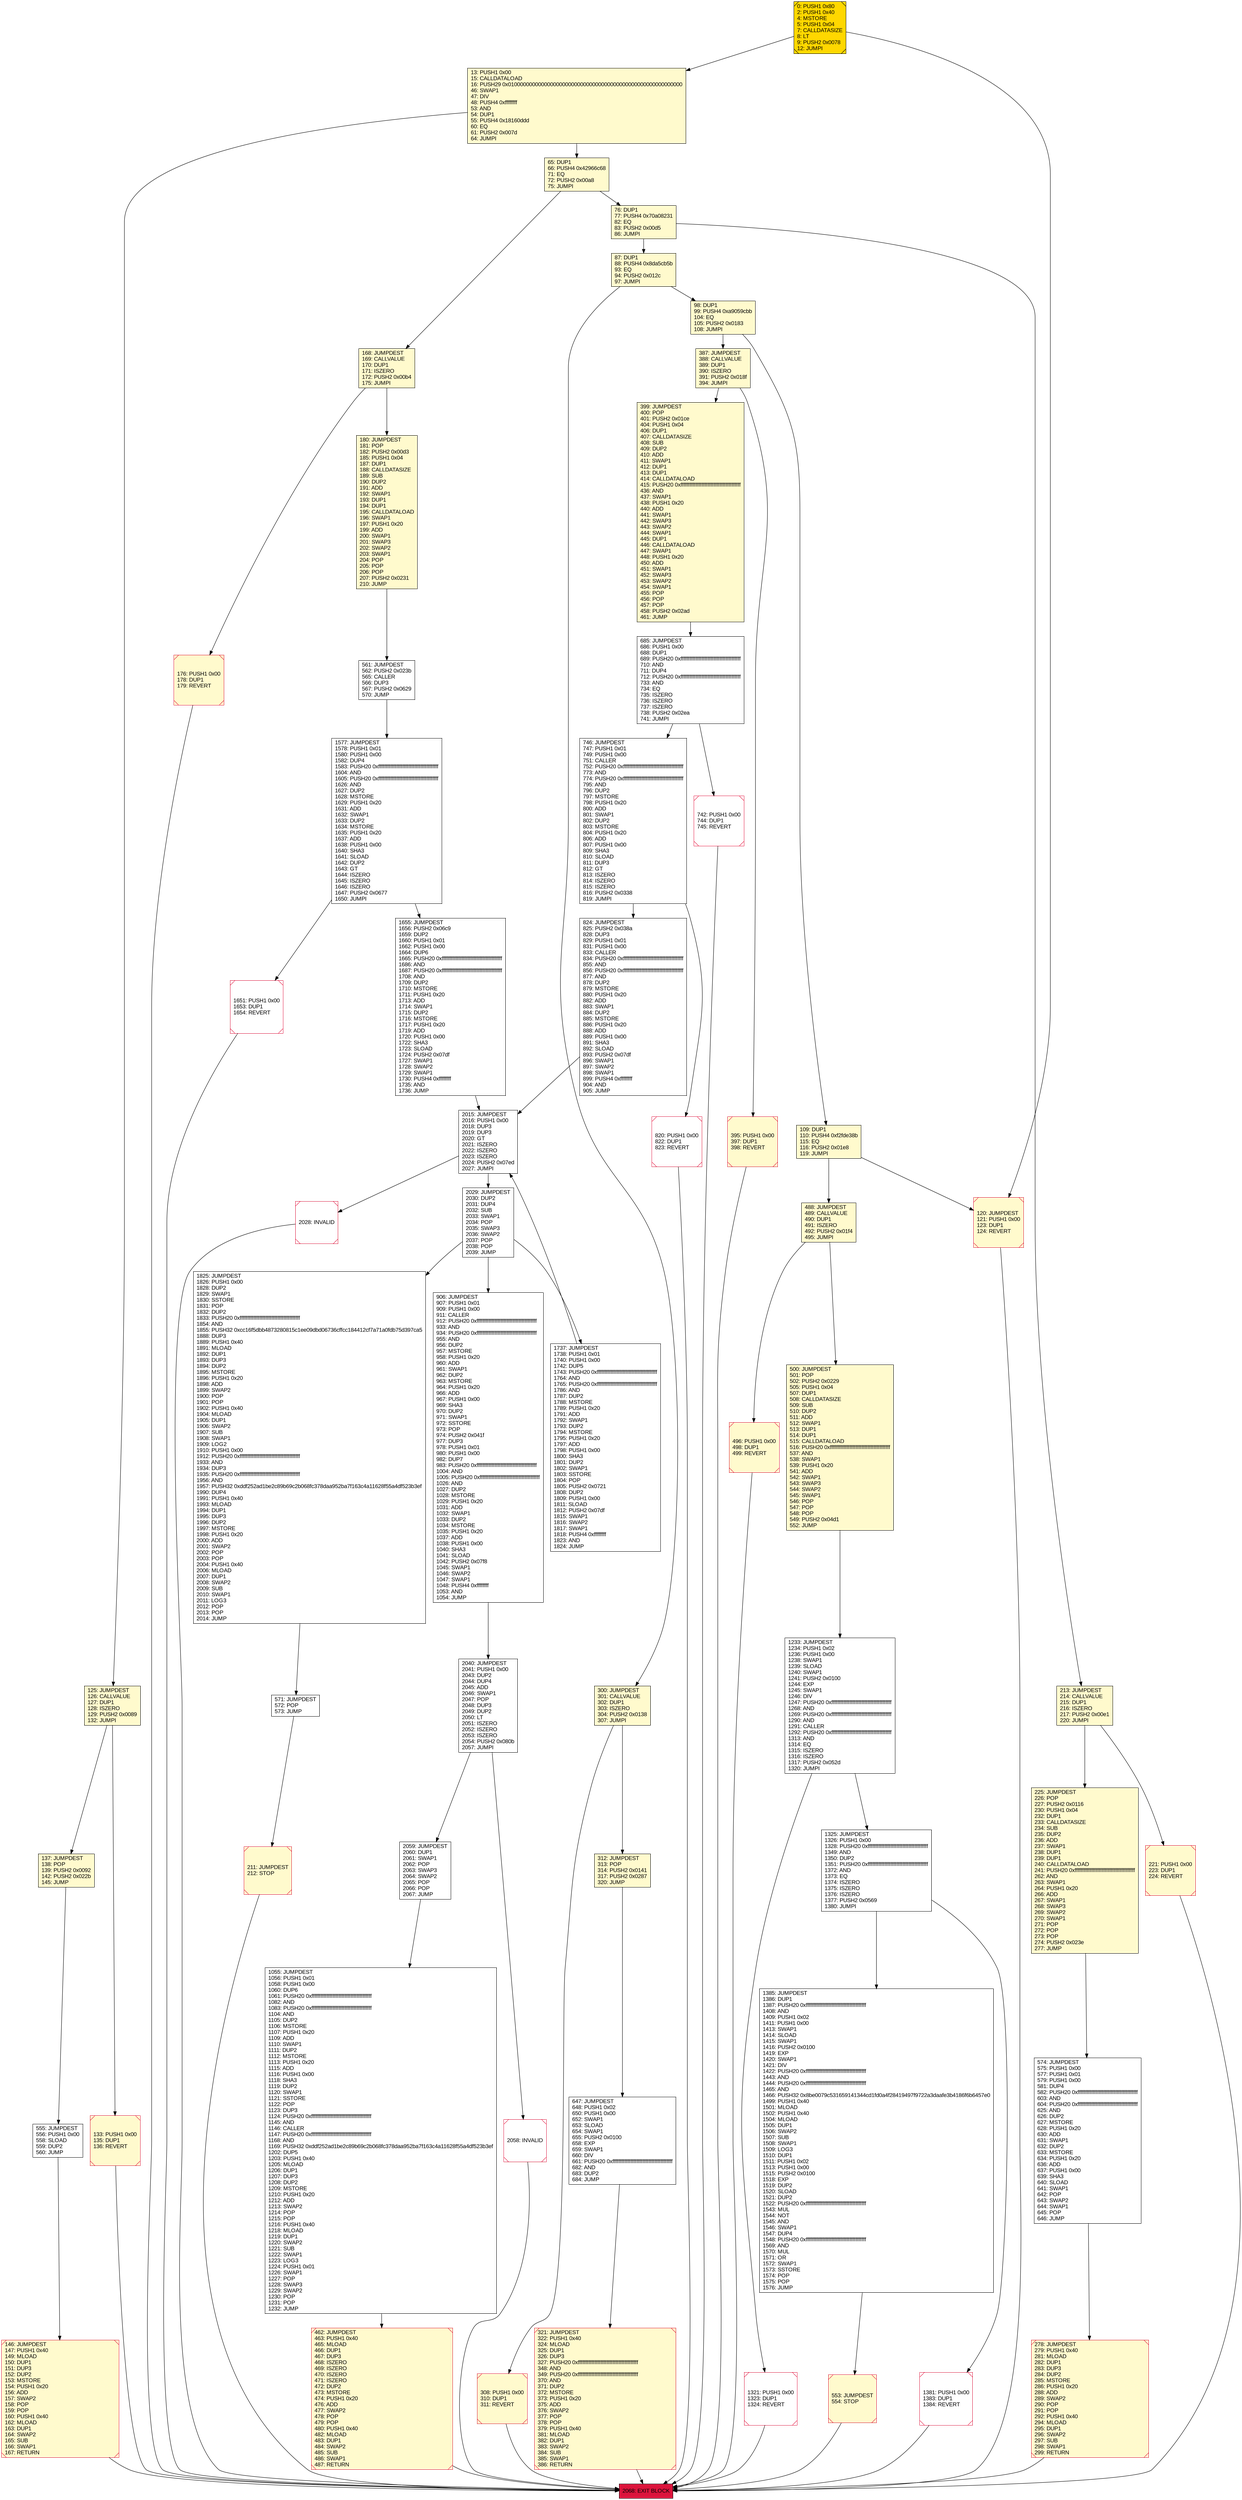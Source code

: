 digraph G {
bgcolor=transparent rankdir=UD;
node [shape=box style=filled color=black fillcolor=white fontname=arial fontcolor=black];
213 [label="213: JUMPDEST\l214: CALLVALUE\l215: DUP1\l216: ISZERO\l217: PUSH2 0x00e1\l220: JUMPI\l" fillcolor=lemonchiffon ];
1321 [label="1321: PUSH1 0x00\l1323: DUP1\l1324: REVERT\l" shape=Msquare color=crimson ];
2059 [label="2059: JUMPDEST\l2060: DUP1\l2061: SWAP1\l2062: POP\l2063: SWAP3\l2064: SWAP2\l2065: POP\l2066: POP\l2067: JUMP\l" ];
488 [label="488: JUMPDEST\l489: CALLVALUE\l490: DUP1\l491: ISZERO\l492: PUSH2 0x01f4\l495: JUMPI\l" fillcolor=lemonchiffon ];
176 [label="176: PUSH1 0x00\l178: DUP1\l179: REVERT\l" fillcolor=lemonchiffon shape=Msquare color=crimson ];
321 [label="321: JUMPDEST\l322: PUSH1 0x40\l324: MLOAD\l325: DUP1\l326: DUP3\l327: PUSH20 0xffffffffffffffffffffffffffffffffffffffff\l348: AND\l349: PUSH20 0xffffffffffffffffffffffffffffffffffffffff\l370: AND\l371: DUP2\l372: MSTORE\l373: PUSH1 0x20\l375: ADD\l376: SWAP2\l377: POP\l378: POP\l379: PUSH1 0x40\l381: MLOAD\l382: DUP1\l383: SWAP2\l384: SUB\l385: SWAP1\l386: RETURN\l" fillcolor=lemonchiffon shape=Msquare color=crimson ];
2068 [label="2068: EXIT BLOCK\l" fillcolor=crimson ];
308 [label="308: PUSH1 0x00\l310: DUP1\l311: REVERT\l" fillcolor=lemonchiffon shape=Msquare color=crimson ];
820 [label="820: PUSH1 0x00\l822: DUP1\l823: REVERT\l" shape=Msquare color=crimson ];
561 [label="561: JUMPDEST\l562: PUSH2 0x023b\l565: CALLER\l566: DUP3\l567: PUSH2 0x0629\l570: JUMP\l" ];
555 [label="555: JUMPDEST\l556: PUSH1 0x00\l558: SLOAD\l559: DUP2\l560: JUMP\l" ];
312 [label="312: JUMPDEST\l313: POP\l314: PUSH2 0x0141\l317: PUSH2 0x0287\l320: JUMP\l" fillcolor=lemonchiffon ];
399 [label="399: JUMPDEST\l400: POP\l401: PUSH2 0x01ce\l404: PUSH1 0x04\l406: DUP1\l407: CALLDATASIZE\l408: SUB\l409: DUP2\l410: ADD\l411: SWAP1\l412: DUP1\l413: DUP1\l414: CALLDATALOAD\l415: PUSH20 0xffffffffffffffffffffffffffffffffffffffff\l436: AND\l437: SWAP1\l438: PUSH1 0x20\l440: ADD\l441: SWAP1\l442: SWAP3\l443: SWAP2\l444: SWAP1\l445: DUP1\l446: CALLDATALOAD\l447: SWAP1\l448: PUSH1 0x20\l450: ADD\l451: SWAP1\l452: SWAP3\l453: SWAP2\l454: SWAP1\l455: POP\l456: POP\l457: POP\l458: PUSH2 0x02ad\l461: JUMP\l" fillcolor=lemonchiffon ];
571 [label="571: JUMPDEST\l572: POP\l573: JUMP\l" ];
180 [label="180: JUMPDEST\l181: POP\l182: PUSH2 0x00d3\l185: PUSH1 0x04\l187: DUP1\l188: CALLDATASIZE\l189: SUB\l190: DUP2\l191: ADD\l192: SWAP1\l193: DUP1\l194: DUP1\l195: CALLDATALOAD\l196: SWAP1\l197: PUSH1 0x20\l199: ADD\l200: SWAP1\l201: SWAP3\l202: SWAP2\l203: SWAP1\l204: POP\l205: POP\l206: POP\l207: PUSH2 0x0231\l210: JUMP\l" fillcolor=lemonchiffon ];
146 [label="146: JUMPDEST\l147: PUSH1 0x40\l149: MLOAD\l150: DUP1\l151: DUP3\l152: DUP2\l153: MSTORE\l154: PUSH1 0x20\l156: ADD\l157: SWAP2\l158: POP\l159: POP\l160: PUSH1 0x40\l162: MLOAD\l163: DUP1\l164: SWAP2\l165: SUB\l166: SWAP1\l167: RETURN\l" fillcolor=lemonchiffon shape=Msquare color=crimson ];
1737 [label="1737: JUMPDEST\l1738: PUSH1 0x01\l1740: PUSH1 0x00\l1742: DUP5\l1743: PUSH20 0xffffffffffffffffffffffffffffffffffffffff\l1764: AND\l1765: PUSH20 0xffffffffffffffffffffffffffffffffffffffff\l1786: AND\l1787: DUP2\l1788: MSTORE\l1789: PUSH1 0x20\l1791: ADD\l1792: SWAP1\l1793: DUP2\l1794: MSTORE\l1795: PUSH1 0x20\l1797: ADD\l1798: PUSH1 0x00\l1800: SHA3\l1801: DUP2\l1802: SWAP1\l1803: SSTORE\l1804: POP\l1805: PUSH2 0x0721\l1808: DUP2\l1809: PUSH1 0x00\l1811: SLOAD\l1812: PUSH2 0x07df\l1815: SWAP1\l1816: SWAP2\l1817: SWAP1\l1818: PUSH4 0xffffffff\l1823: AND\l1824: JUMP\l" ];
133 [label="133: PUSH1 0x00\l135: DUP1\l136: REVERT\l" fillcolor=lemonchiffon shape=Msquare color=crimson ];
278 [label="278: JUMPDEST\l279: PUSH1 0x40\l281: MLOAD\l282: DUP1\l283: DUP3\l284: DUP2\l285: MSTORE\l286: PUSH1 0x20\l288: ADD\l289: SWAP2\l290: POP\l291: POP\l292: PUSH1 0x40\l294: MLOAD\l295: DUP1\l296: SWAP2\l297: SUB\l298: SWAP1\l299: RETURN\l" fillcolor=lemonchiffon shape=Msquare color=crimson ];
137 [label="137: JUMPDEST\l138: POP\l139: PUSH2 0x0092\l142: PUSH2 0x022b\l145: JUMP\l" fillcolor=lemonchiffon ];
395 [label="395: PUSH1 0x00\l397: DUP1\l398: REVERT\l" fillcolor=lemonchiffon shape=Msquare color=crimson ];
2040 [label="2040: JUMPDEST\l2041: PUSH1 0x00\l2043: DUP2\l2044: DUP4\l2045: ADD\l2046: SWAP1\l2047: POP\l2048: DUP3\l2049: DUP2\l2050: LT\l2051: ISZERO\l2052: ISZERO\l2053: ISZERO\l2054: PUSH2 0x080b\l2057: JUMPI\l" ];
500 [label="500: JUMPDEST\l501: POP\l502: PUSH2 0x0229\l505: PUSH1 0x04\l507: DUP1\l508: CALLDATASIZE\l509: SUB\l510: DUP2\l511: ADD\l512: SWAP1\l513: DUP1\l514: DUP1\l515: CALLDATALOAD\l516: PUSH20 0xffffffffffffffffffffffffffffffffffffffff\l537: AND\l538: SWAP1\l539: PUSH1 0x20\l541: ADD\l542: SWAP1\l543: SWAP3\l544: SWAP2\l545: SWAP1\l546: POP\l547: POP\l548: POP\l549: PUSH2 0x04d1\l552: JUMP\l" fillcolor=lemonchiffon ];
647 [label="647: JUMPDEST\l648: PUSH1 0x02\l650: PUSH1 0x00\l652: SWAP1\l653: SLOAD\l654: SWAP1\l655: PUSH2 0x0100\l658: EXP\l659: SWAP1\l660: DIV\l661: PUSH20 0xffffffffffffffffffffffffffffffffffffffff\l682: AND\l683: DUP2\l684: JUMP\l" ];
685 [label="685: JUMPDEST\l686: PUSH1 0x00\l688: DUP1\l689: PUSH20 0xffffffffffffffffffffffffffffffffffffffff\l710: AND\l711: DUP4\l712: PUSH20 0xffffffffffffffffffffffffffffffffffffffff\l733: AND\l734: EQ\l735: ISZERO\l736: ISZERO\l737: ISZERO\l738: PUSH2 0x02ea\l741: JUMPI\l" ];
2015 [label="2015: JUMPDEST\l2016: PUSH1 0x00\l2018: DUP3\l2019: DUP3\l2020: GT\l2021: ISZERO\l2022: ISZERO\l2023: ISZERO\l2024: PUSH2 0x07ed\l2027: JUMPI\l" ];
1055 [label="1055: JUMPDEST\l1056: PUSH1 0x01\l1058: PUSH1 0x00\l1060: DUP6\l1061: PUSH20 0xffffffffffffffffffffffffffffffffffffffff\l1082: AND\l1083: PUSH20 0xffffffffffffffffffffffffffffffffffffffff\l1104: AND\l1105: DUP2\l1106: MSTORE\l1107: PUSH1 0x20\l1109: ADD\l1110: SWAP1\l1111: DUP2\l1112: MSTORE\l1113: PUSH1 0x20\l1115: ADD\l1116: PUSH1 0x00\l1118: SHA3\l1119: DUP2\l1120: SWAP1\l1121: SSTORE\l1122: POP\l1123: DUP3\l1124: PUSH20 0xffffffffffffffffffffffffffffffffffffffff\l1145: AND\l1146: CALLER\l1147: PUSH20 0xffffffffffffffffffffffffffffffffffffffff\l1168: AND\l1169: PUSH32 0xddf252ad1be2c89b69c2b068fc378daa952ba7f163c4a11628f55a4df523b3ef\l1202: DUP5\l1203: PUSH1 0x40\l1205: MLOAD\l1206: DUP1\l1207: DUP3\l1208: DUP2\l1209: MSTORE\l1210: PUSH1 0x20\l1212: ADD\l1213: SWAP2\l1214: POP\l1215: POP\l1216: PUSH1 0x40\l1218: MLOAD\l1219: DUP1\l1220: SWAP2\l1221: SUB\l1222: SWAP1\l1223: LOG3\l1224: PUSH1 0x01\l1226: SWAP1\l1227: POP\l1228: SWAP3\l1229: SWAP2\l1230: POP\l1231: POP\l1232: JUMP\l" ];
2058 [label="2058: INVALID\l" shape=Msquare color=crimson ];
906 [label="906: JUMPDEST\l907: PUSH1 0x01\l909: PUSH1 0x00\l911: CALLER\l912: PUSH20 0xffffffffffffffffffffffffffffffffffffffff\l933: AND\l934: PUSH20 0xffffffffffffffffffffffffffffffffffffffff\l955: AND\l956: DUP2\l957: MSTORE\l958: PUSH1 0x20\l960: ADD\l961: SWAP1\l962: DUP2\l963: MSTORE\l964: PUSH1 0x20\l966: ADD\l967: PUSH1 0x00\l969: SHA3\l970: DUP2\l971: SWAP1\l972: SSTORE\l973: POP\l974: PUSH2 0x041f\l977: DUP3\l978: PUSH1 0x01\l980: PUSH1 0x00\l982: DUP7\l983: PUSH20 0xffffffffffffffffffffffffffffffffffffffff\l1004: AND\l1005: PUSH20 0xffffffffffffffffffffffffffffffffffffffff\l1026: AND\l1027: DUP2\l1028: MSTORE\l1029: PUSH1 0x20\l1031: ADD\l1032: SWAP1\l1033: DUP2\l1034: MSTORE\l1035: PUSH1 0x20\l1037: ADD\l1038: PUSH1 0x00\l1040: SHA3\l1041: SLOAD\l1042: PUSH2 0x07f8\l1045: SWAP1\l1046: SWAP2\l1047: SWAP1\l1048: PUSH4 0xffffffff\l1053: AND\l1054: JUMP\l" ];
125 [label="125: JUMPDEST\l126: CALLVALUE\l127: DUP1\l128: ISZERO\l129: PUSH2 0x0089\l132: JUMPI\l" fillcolor=lemonchiffon ];
0 [label="0: PUSH1 0x80\l2: PUSH1 0x40\l4: MSTORE\l5: PUSH1 0x04\l7: CALLDATASIZE\l8: LT\l9: PUSH2 0x0078\l12: JUMPI\l" fillcolor=lemonchiffon shape=Msquare fillcolor=gold ];
553 [label="553: JUMPDEST\l554: STOP\l" fillcolor=lemonchiffon shape=Msquare color=crimson ];
1381 [label="1381: PUSH1 0x00\l1383: DUP1\l1384: REVERT\l" shape=Msquare color=crimson ];
211 [label="211: JUMPDEST\l212: STOP\l" fillcolor=lemonchiffon shape=Msquare color=crimson ];
742 [label="742: PUSH1 0x00\l744: DUP1\l745: REVERT\l" shape=Msquare color=crimson ];
1325 [label="1325: JUMPDEST\l1326: PUSH1 0x00\l1328: PUSH20 0xffffffffffffffffffffffffffffffffffffffff\l1349: AND\l1350: DUP2\l1351: PUSH20 0xffffffffffffffffffffffffffffffffffffffff\l1372: AND\l1373: EQ\l1374: ISZERO\l1375: ISZERO\l1376: ISZERO\l1377: PUSH2 0x0569\l1380: JUMPI\l" ];
1825 [label="1825: JUMPDEST\l1826: PUSH1 0x00\l1828: DUP2\l1829: SWAP1\l1830: SSTORE\l1831: POP\l1832: DUP2\l1833: PUSH20 0xffffffffffffffffffffffffffffffffffffffff\l1854: AND\l1855: PUSH32 0xcc16f5dbb4873280815c1ee09dbd06736cffcc184412cf7a71a0fdb75d397ca5\l1888: DUP3\l1889: PUSH1 0x40\l1891: MLOAD\l1892: DUP1\l1893: DUP3\l1894: DUP2\l1895: MSTORE\l1896: PUSH1 0x20\l1898: ADD\l1899: SWAP2\l1900: POP\l1901: POP\l1902: PUSH1 0x40\l1904: MLOAD\l1905: DUP1\l1906: SWAP2\l1907: SUB\l1908: SWAP1\l1909: LOG2\l1910: PUSH1 0x00\l1912: PUSH20 0xffffffffffffffffffffffffffffffffffffffff\l1933: AND\l1934: DUP3\l1935: PUSH20 0xffffffffffffffffffffffffffffffffffffffff\l1956: AND\l1957: PUSH32 0xddf252ad1be2c89b69c2b068fc378daa952ba7f163c4a11628f55a4df523b3ef\l1990: DUP4\l1991: PUSH1 0x40\l1993: MLOAD\l1994: DUP1\l1995: DUP3\l1996: DUP2\l1997: MSTORE\l1998: PUSH1 0x20\l2000: ADD\l2001: SWAP2\l2002: POP\l2003: POP\l2004: PUSH1 0x40\l2006: MLOAD\l2007: DUP1\l2008: SWAP2\l2009: SUB\l2010: SWAP1\l2011: LOG3\l2012: POP\l2013: POP\l2014: JUMP\l" ];
1233 [label="1233: JUMPDEST\l1234: PUSH1 0x02\l1236: PUSH1 0x00\l1238: SWAP1\l1239: SLOAD\l1240: SWAP1\l1241: PUSH2 0x0100\l1244: EXP\l1245: SWAP1\l1246: DIV\l1247: PUSH20 0xffffffffffffffffffffffffffffffffffffffff\l1268: AND\l1269: PUSH20 0xffffffffffffffffffffffffffffffffffffffff\l1290: AND\l1291: CALLER\l1292: PUSH20 0xffffffffffffffffffffffffffffffffffffffff\l1313: AND\l1314: EQ\l1315: ISZERO\l1316: ISZERO\l1317: PUSH2 0x052d\l1320: JUMPI\l" ];
76 [label="76: DUP1\l77: PUSH4 0x70a08231\l82: EQ\l83: PUSH2 0x00d5\l86: JUMPI\l" fillcolor=lemonchiffon ];
87 [label="87: DUP1\l88: PUSH4 0x8da5cb5b\l93: EQ\l94: PUSH2 0x012c\l97: JUMPI\l" fillcolor=lemonchiffon ];
168 [label="168: JUMPDEST\l169: CALLVALUE\l170: DUP1\l171: ISZERO\l172: PUSH2 0x00b4\l175: JUMPI\l" fillcolor=lemonchiffon ];
496 [label="496: PUSH1 0x00\l498: DUP1\l499: REVERT\l" fillcolor=lemonchiffon shape=Msquare color=crimson ];
1577 [label="1577: JUMPDEST\l1578: PUSH1 0x01\l1580: PUSH1 0x00\l1582: DUP4\l1583: PUSH20 0xffffffffffffffffffffffffffffffffffffffff\l1604: AND\l1605: PUSH20 0xffffffffffffffffffffffffffffffffffffffff\l1626: AND\l1627: DUP2\l1628: MSTORE\l1629: PUSH1 0x20\l1631: ADD\l1632: SWAP1\l1633: DUP2\l1634: MSTORE\l1635: PUSH1 0x20\l1637: ADD\l1638: PUSH1 0x00\l1640: SHA3\l1641: SLOAD\l1642: DUP2\l1643: GT\l1644: ISZERO\l1645: ISZERO\l1646: ISZERO\l1647: PUSH2 0x0677\l1650: JUMPI\l" ];
1385 [label="1385: JUMPDEST\l1386: DUP1\l1387: PUSH20 0xffffffffffffffffffffffffffffffffffffffff\l1408: AND\l1409: PUSH1 0x02\l1411: PUSH1 0x00\l1413: SWAP1\l1414: SLOAD\l1415: SWAP1\l1416: PUSH2 0x0100\l1419: EXP\l1420: SWAP1\l1421: DIV\l1422: PUSH20 0xffffffffffffffffffffffffffffffffffffffff\l1443: AND\l1444: PUSH20 0xffffffffffffffffffffffffffffffffffffffff\l1465: AND\l1466: PUSH32 0x8be0079c531659141344cd1fd0a4f28419497f9722a3daafe3b4186f6b6457e0\l1499: PUSH1 0x40\l1501: MLOAD\l1502: PUSH1 0x40\l1504: MLOAD\l1505: DUP1\l1506: SWAP2\l1507: SUB\l1508: SWAP1\l1509: LOG3\l1510: DUP1\l1511: PUSH1 0x02\l1513: PUSH1 0x00\l1515: PUSH2 0x0100\l1518: EXP\l1519: DUP2\l1520: SLOAD\l1521: DUP2\l1522: PUSH20 0xffffffffffffffffffffffffffffffffffffffff\l1543: MUL\l1544: NOT\l1545: AND\l1546: SWAP1\l1547: DUP4\l1548: PUSH20 0xffffffffffffffffffffffffffffffffffffffff\l1569: AND\l1570: MUL\l1571: OR\l1572: SWAP1\l1573: SSTORE\l1574: POP\l1575: POP\l1576: JUMP\l" ];
1651 [label="1651: PUSH1 0x00\l1653: DUP1\l1654: REVERT\l" shape=Msquare color=crimson ];
2028 [label="2028: INVALID\l" shape=Msquare color=crimson ];
2029 [label="2029: JUMPDEST\l2030: DUP2\l2031: DUP4\l2032: SUB\l2033: SWAP1\l2034: POP\l2035: SWAP3\l2036: SWAP2\l2037: POP\l2038: POP\l2039: JUMP\l" ];
1655 [label="1655: JUMPDEST\l1656: PUSH2 0x06c9\l1659: DUP2\l1660: PUSH1 0x01\l1662: PUSH1 0x00\l1664: DUP6\l1665: PUSH20 0xffffffffffffffffffffffffffffffffffffffff\l1686: AND\l1687: PUSH20 0xffffffffffffffffffffffffffffffffffffffff\l1708: AND\l1709: DUP2\l1710: MSTORE\l1711: PUSH1 0x20\l1713: ADD\l1714: SWAP1\l1715: DUP2\l1716: MSTORE\l1717: PUSH1 0x20\l1719: ADD\l1720: PUSH1 0x00\l1722: SHA3\l1723: SLOAD\l1724: PUSH2 0x07df\l1727: SWAP1\l1728: SWAP2\l1729: SWAP1\l1730: PUSH4 0xffffffff\l1735: AND\l1736: JUMP\l" ];
300 [label="300: JUMPDEST\l301: CALLVALUE\l302: DUP1\l303: ISZERO\l304: PUSH2 0x0138\l307: JUMPI\l" fillcolor=lemonchiffon ];
225 [label="225: JUMPDEST\l226: POP\l227: PUSH2 0x0116\l230: PUSH1 0x04\l232: DUP1\l233: CALLDATASIZE\l234: SUB\l235: DUP2\l236: ADD\l237: SWAP1\l238: DUP1\l239: DUP1\l240: CALLDATALOAD\l241: PUSH20 0xffffffffffffffffffffffffffffffffffffffff\l262: AND\l263: SWAP1\l264: PUSH1 0x20\l266: ADD\l267: SWAP1\l268: SWAP3\l269: SWAP2\l270: SWAP1\l271: POP\l272: POP\l273: POP\l274: PUSH2 0x023e\l277: JUMP\l" fillcolor=lemonchiffon ];
109 [label="109: DUP1\l110: PUSH4 0xf2fde38b\l115: EQ\l116: PUSH2 0x01e8\l119: JUMPI\l" fillcolor=lemonchiffon ];
574 [label="574: JUMPDEST\l575: PUSH1 0x00\l577: PUSH1 0x01\l579: PUSH1 0x00\l581: DUP4\l582: PUSH20 0xffffffffffffffffffffffffffffffffffffffff\l603: AND\l604: PUSH20 0xffffffffffffffffffffffffffffffffffffffff\l625: AND\l626: DUP2\l627: MSTORE\l628: PUSH1 0x20\l630: ADD\l631: SWAP1\l632: DUP2\l633: MSTORE\l634: PUSH1 0x20\l636: ADD\l637: PUSH1 0x00\l639: SHA3\l640: SLOAD\l641: SWAP1\l642: POP\l643: SWAP2\l644: SWAP1\l645: POP\l646: JUMP\l" ];
98 [label="98: DUP1\l99: PUSH4 0xa9059cbb\l104: EQ\l105: PUSH2 0x0183\l108: JUMPI\l" fillcolor=lemonchiffon ];
387 [label="387: JUMPDEST\l388: CALLVALUE\l389: DUP1\l390: ISZERO\l391: PUSH2 0x018f\l394: JUMPI\l" fillcolor=lemonchiffon ];
462 [label="462: JUMPDEST\l463: PUSH1 0x40\l465: MLOAD\l466: DUP1\l467: DUP3\l468: ISZERO\l469: ISZERO\l470: ISZERO\l471: ISZERO\l472: DUP2\l473: MSTORE\l474: PUSH1 0x20\l476: ADD\l477: SWAP2\l478: POP\l479: POP\l480: PUSH1 0x40\l482: MLOAD\l483: DUP1\l484: SWAP2\l485: SUB\l486: SWAP1\l487: RETURN\l" fillcolor=lemonchiffon shape=Msquare color=crimson ];
824 [label="824: JUMPDEST\l825: PUSH2 0x038a\l828: DUP3\l829: PUSH1 0x01\l831: PUSH1 0x00\l833: CALLER\l834: PUSH20 0xffffffffffffffffffffffffffffffffffffffff\l855: AND\l856: PUSH20 0xffffffffffffffffffffffffffffffffffffffff\l877: AND\l878: DUP2\l879: MSTORE\l880: PUSH1 0x20\l882: ADD\l883: SWAP1\l884: DUP2\l885: MSTORE\l886: PUSH1 0x20\l888: ADD\l889: PUSH1 0x00\l891: SHA3\l892: SLOAD\l893: PUSH2 0x07df\l896: SWAP1\l897: SWAP2\l898: SWAP1\l899: PUSH4 0xffffffff\l904: AND\l905: JUMP\l" ];
221 [label="221: PUSH1 0x00\l223: DUP1\l224: REVERT\l" fillcolor=lemonchiffon shape=Msquare color=crimson ];
13 [label="13: PUSH1 0x00\l15: CALLDATALOAD\l16: PUSH29 0x0100000000000000000000000000000000000000000000000000000000\l46: SWAP1\l47: DIV\l48: PUSH4 0xffffffff\l53: AND\l54: DUP1\l55: PUSH4 0x18160ddd\l60: EQ\l61: PUSH2 0x007d\l64: JUMPI\l" fillcolor=lemonchiffon ];
120 [label="120: JUMPDEST\l121: PUSH1 0x00\l123: DUP1\l124: REVERT\l" fillcolor=lemonchiffon shape=Msquare color=crimson ];
65 [label="65: DUP1\l66: PUSH4 0x42966c68\l71: EQ\l72: PUSH2 0x00a8\l75: JUMPI\l" fillcolor=lemonchiffon ];
746 [label="746: JUMPDEST\l747: PUSH1 0x01\l749: PUSH1 0x00\l751: CALLER\l752: PUSH20 0xffffffffffffffffffffffffffffffffffffffff\l773: AND\l774: PUSH20 0xffffffffffffffffffffffffffffffffffffffff\l795: AND\l796: DUP2\l797: MSTORE\l798: PUSH1 0x20\l800: ADD\l801: SWAP1\l802: DUP2\l803: MSTORE\l804: PUSH1 0x20\l806: ADD\l807: PUSH1 0x00\l809: SHA3\l810: SLOAD\l811: DUP3\l812: GT\l813: ISZERO\l814: ISZERO\l815: ISZERO\l816: PUSH2 0x0338\l819: JUMPI\l" ];
308 -> 2068;
820 -> 2068;
13 -> 65;
1577 -> 1651;
176 -> 2068;
1233 -> 1325;
225 -> 574;
321 -> 2068;
746 -> 824;
1577 -> 1655;
87 -> 300;
98 -> 387;
1325 -> 1381;
1737 -> 2015;
125 -> 137;
2029 -> 1825;
1325 -> 1385;
125 -> 133;
1321 -> 2068;
906 -> 2040;
76 -> 87;
2040 -> 2058;
2058 -> 2068;
488 -> 500;
109 -> 120;
2040 -> 2059;
553 -> 2068;
65 -> 168;
65 -> 76;
133 -> 2068;
137 -> 555;
278 -> 2068;
87 -> 98;
146 -> 2068;
180 -> 561;
399 -> 685;
312 -> 647;
555 -> 146;
2059 -> 1055;
98 -> 109;
395 -> 2068;
647 -> 321;
168 -> 176;
1055 -> 462;
300 -> 312;
387 -> 395;
13 -> 125;
496 -> 2068;
1233 -> 1321;
1651 -> 2068;
0 -> 13;
0 -> 120;
561 -> 1577;
2028 -> 2068;
76 -> 213;
824 -> 2015;
300 -> 308;
109 -> 488;
1381 -> 2068;
1825 -> 571;
211 -> 2068;
685 -> 746;
742 -> 2068;
571 -> 211;
213 -> 225;
488 -> 496;
500 -> 1233;
2015 -> 2028;
2029 -> 906;
2015 -> 2029;
462 -> 2068;
1655 -> 2015;
221 -> 2068;
120 -> 2068;
685 -> 742;
746 -> 820;
1385 -> 553;
168 -> 180;
387 -> 399;
2029 -> 1737;
213 -> 221;
574 -> 278;
}